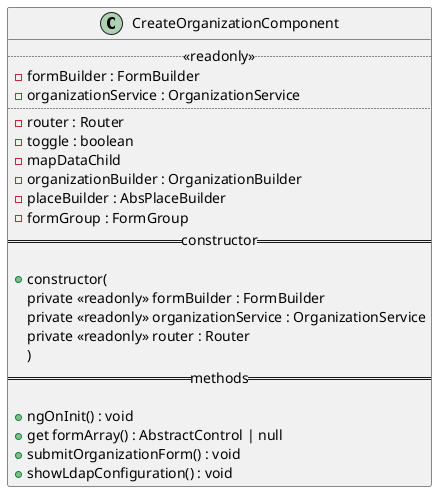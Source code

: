@startuml CreateOrganizationComponent diagram
class CreateOrganizationComponent {
  ..<<readonly>>..
  - formBuilder : FormBuilder
  - organizationService : OrganizationService
  ....
  - router : Router
  - toggle : boolean
  - mapDataChild
  - organizationBuilder : OrganizationBuilder
  - placeBuilder : AbsPlaceBuilder
  - formGroup : FormGroup
  ==constructor==

  + constructor(
    private <<readonly>> formBuilder : FormBuilder
    private <<readonly>> organizationService : OrganizationService
    private <<readonly>> router : Router
  )
  ==methods==

  + ngOnInit() : void
  + get formArray() : AbstractControl | null
  + submitOrganizationForm() : void
  + showLdapConfiguration() : void
}
@enduml
